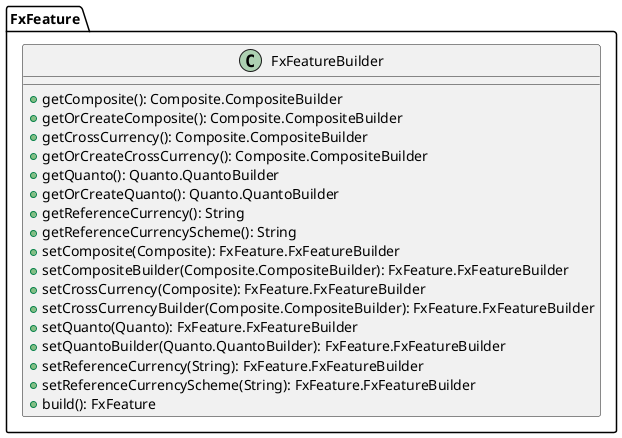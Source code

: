 @startuml

    class FxFeature.FxFeatureBuilder [[FxFeature.FxFeatureBuilder.html]] {
        +getComposite(): Composite.CompositeBuilder
        +getOrCreateComposite(): Composite.CompositeBuilder
        +getCrossCurrency(): Composite.CompositeBuilder
        +getOrCreateCrossCurrency(): Composite.CompositeBuilder
        +getQuanto(): Quanto.QuantoBuilder
        +getOrCreateQuanto(): Quanto.QuantoBuilder
        +getReferenceCurrency(): String
        +getReferenceCurrencyScheme(): String
        +setComposite(Composite): FxFeature.FxFeatureBuilder
        +setCompositeBuilder(Composite.CompositeBuilder): FxFeature.FxFeatureBuilder
        +setCrossCurrency(Composite): FxFeature.FxFeatureBuilder
        +setCrossCurrencyBuilder(Composite.CompositeBuilder): FxFeature.FxFeatureBuilder
        +setQuanto(Quanto): FxFeature.FxFeatureBuilder
        +setQuantoBuilder(Quanto.QuantoBuilder): FxFeature.FxFeatureBuilder
        +setReferenceCurrency(String): FxFeature.FxFeatureBuilder
        +setReferenceCurrencyScheme(String): FxFeature.FxFeatureBuilder
        +build(): FxFeature
    }

@enduml
